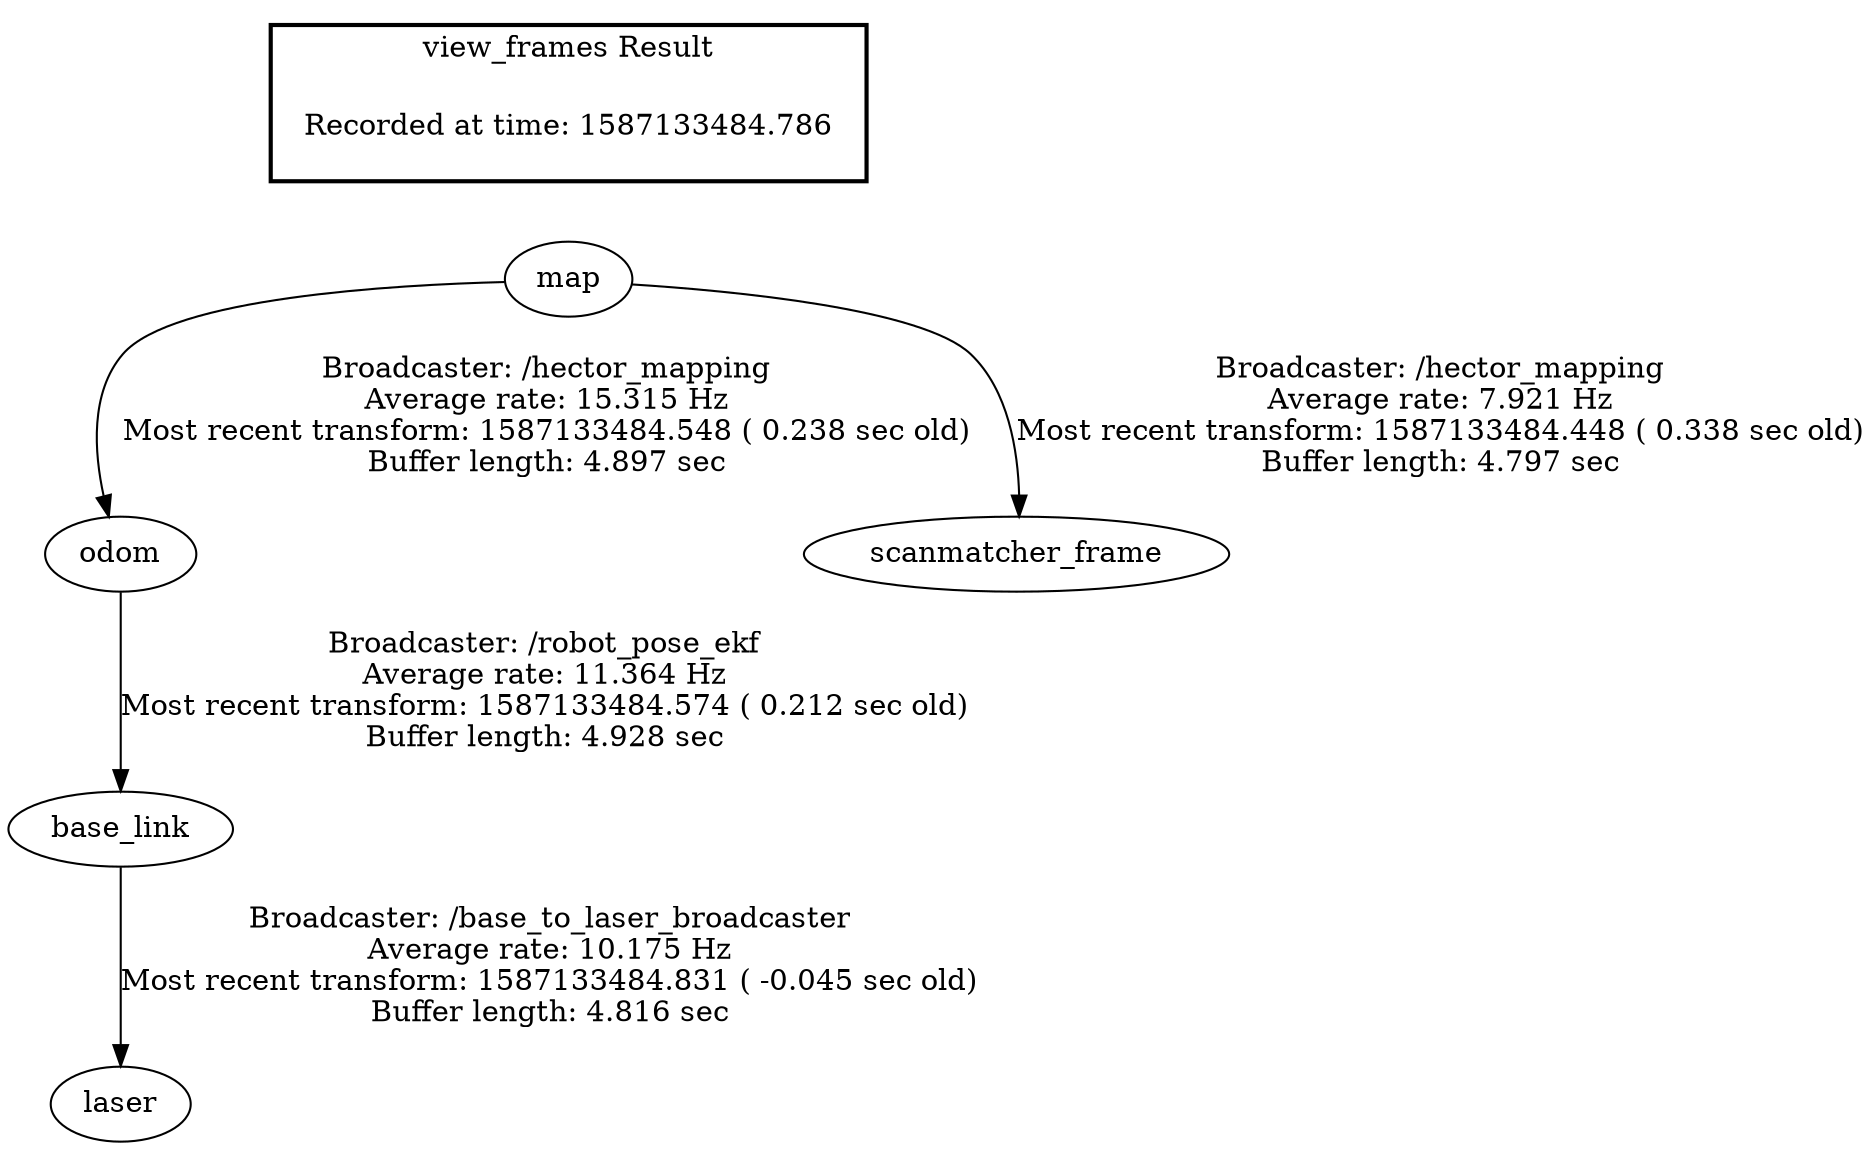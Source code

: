 digraph G {
"map" -> "odom"[label="Broadcaster: /hector_mapping\nAverage rate: 15.315 Hz\nMost recent transform: 1587133484.548 ( 0.238 sec old)\nBuffer length: 4.897 sec\n"];
"map" -> "scanmatcher_frame"[label="Broadcaster: /hector_mapping\nAverage rate: 7.921 Hz\nMost recent transform: 1587133484.448 ( 0.338 sec old)\nBuffer length: 4.797 sec\n"];
"odom" -> "base_link"[label="Broadcaster: /robot_pose_ekf\nAverage rate: 11.364 Hz\nMost recent transform: 1587133484.574 ( 0.212 sec old)\nBuffer length: 4.928 sec\n"];
"base_link" -> "laser"[label="Broadcaster: /base_to_laser_broadcaster\nAverage rate: 10.175 Hz\nMost recent transform: 1587133484.831 ( -0.045 sec old)\nBuffer length: 4.816 sec\n"];
edge [style=invis];
 subgraph cluster_legend { style=bold; color=black; label ="view_frames Result";
"Recorded at time: 1587133484.786"[ shape=plaintext ] ;
 }->"map";
}